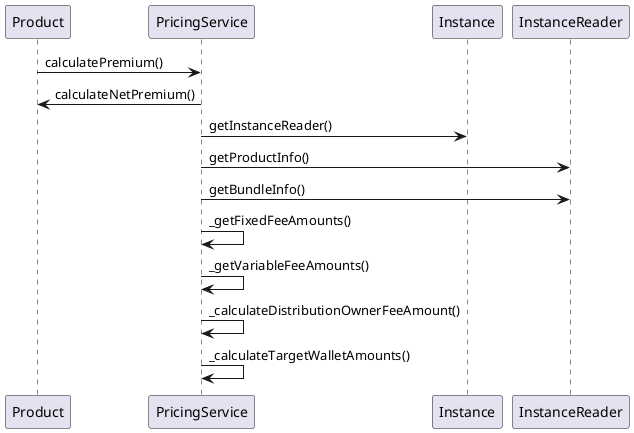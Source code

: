 @startuml


participant Product

participant PricingService
participant Instance
participant InstanceReader

Product -> PricingService : calculatePremium()

PricingService -> Product : calculateNetPremium()

PricingService -> Instance : getInstanceReader()
PricingService -> InstanceReader : getProductInfo()
PricingService -> InstanceReader : getBundleInfo()

PricingService -> PricingService : _getFixedFeeAmounts()
PricingService -> PricingService : _getVariableFeeAmounts()
PricingService -> PricingService : _calculateDistributionOwnerFeeAmount()
PricingService -> PricingService : _calculateTargetWalletAmounts()

@enduml